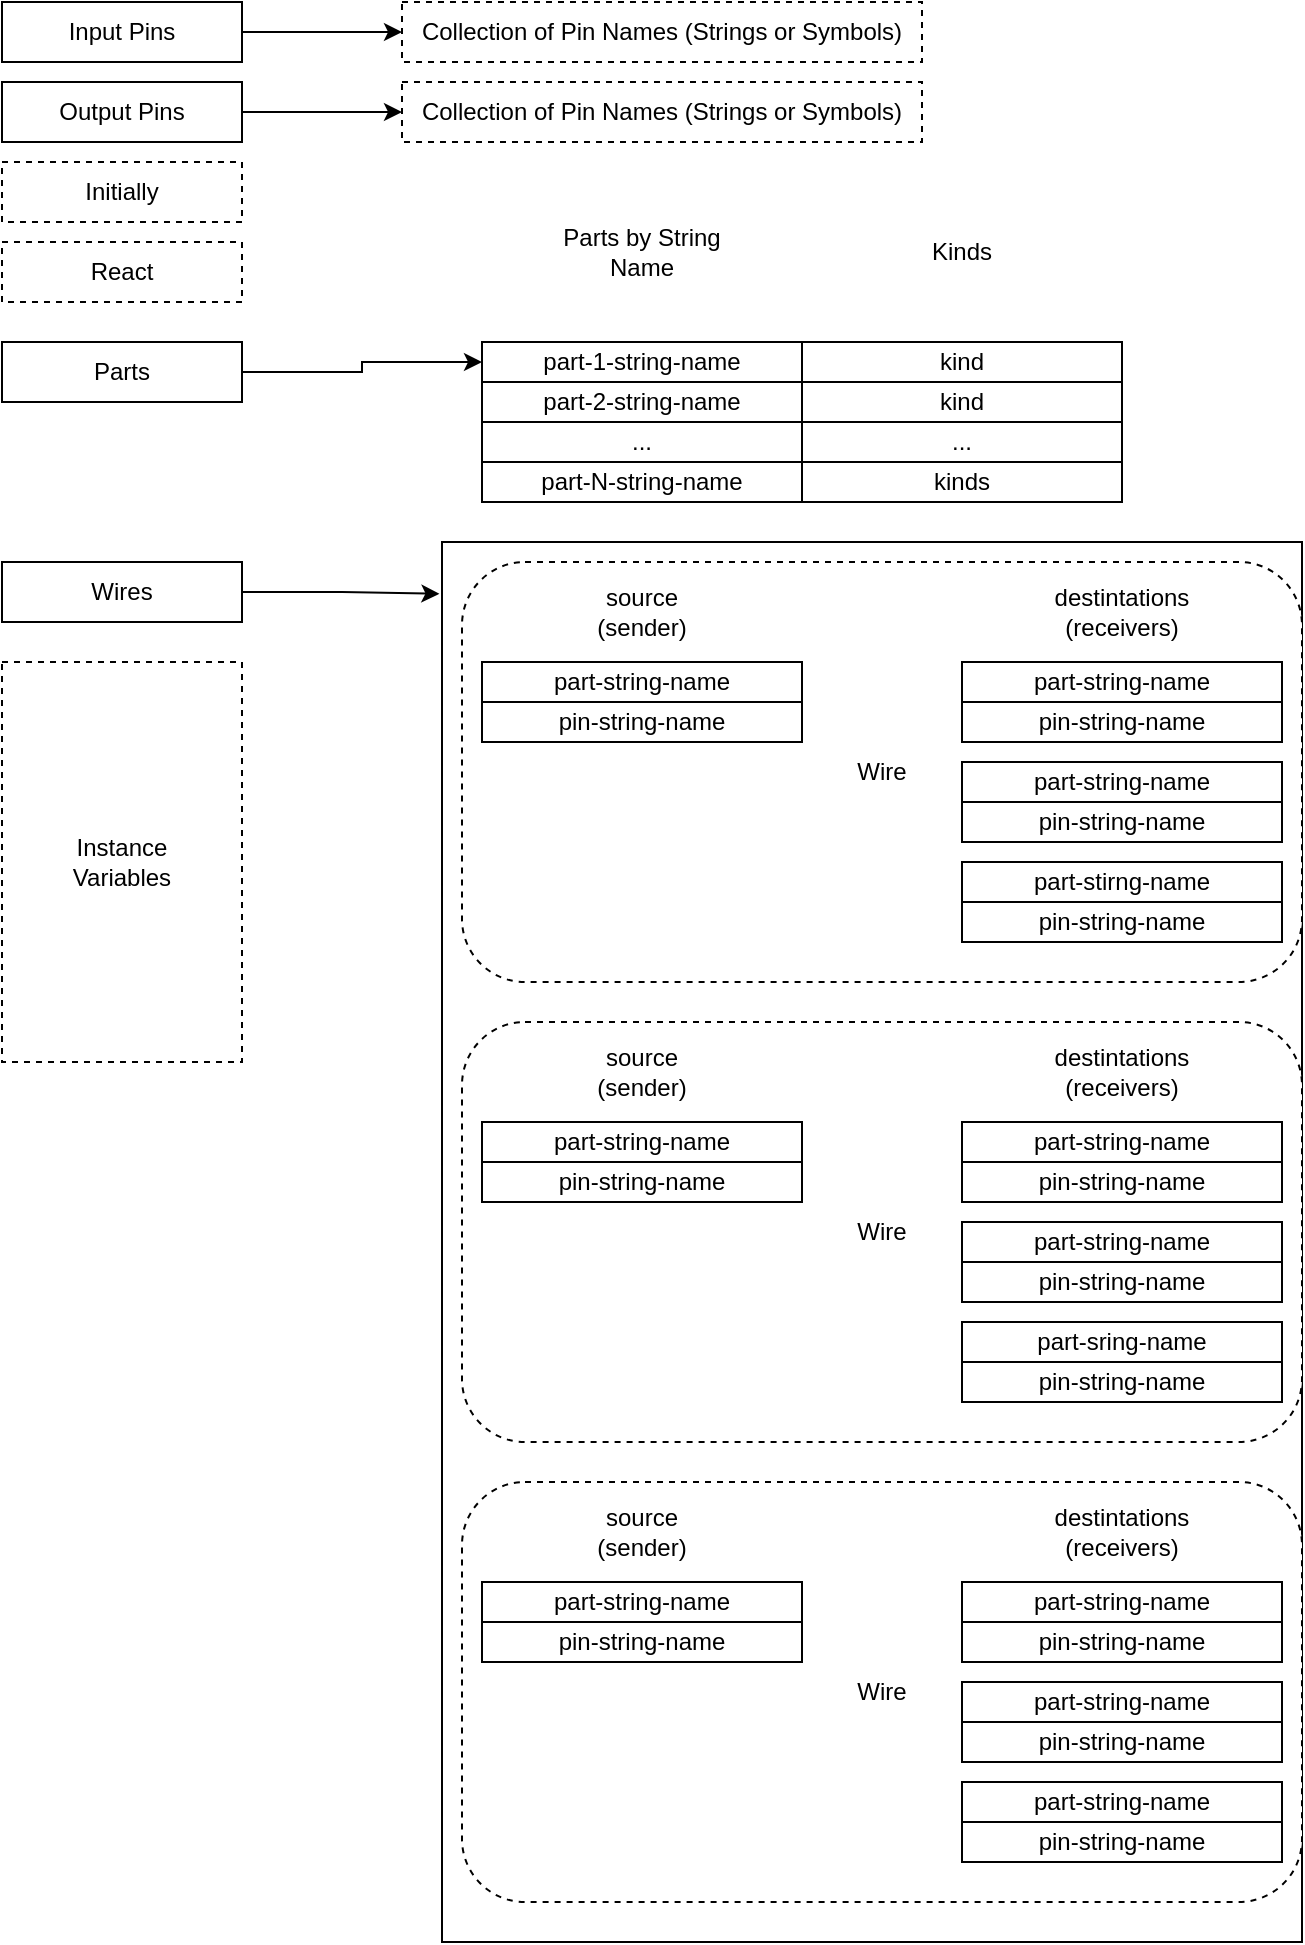 <mxfile version="12.4.2" type="device" pages="2"><diagram id="GkEK4SJu9tcrmVFgA4Am" name="definition"><mxGraphModel dx="1106" dy="789" grid="1" gridSize="10" guides="1" tooltips="1" connect="1" arrows="1" fold="1" page="1" pageScale="1" pageWidth="1100" pageHeight="850" math="0" shadow="0"><root><mxCell id="0"/><mxCell id="1" parent="0"/><mxCell id="qCE1aPVeulG3FoKCjlNi-6" value="" style="rounded=0;whiteSpace=wrap;html=1;" parent="1" vertex="1"><mxGeometry x="380" y="300" width="430" height="700" as="geometry"/></mxCell><mxCell id="AQuSzpucd10iuTZb_bQN-11" value="Wire" style="rounded=1;whiteSpace=wrap;html=1;dashed=1;" parent="1" vertex="1"><mxGeometry x="390" y="310" width="420" height="210" as="geometry"/></mxCell><mxCell id="qCE1aPVeulG3FoKCjlNi-5" value="part-1-string-name" style="rounded=0;whiteSpace=wrap;html=1;" parent="1" vertex="1"><mxGeometry x="400" y="200" width="160" height="20" as="geometry"/></mxCell><mxCell id="qCE1aPVeulG3FoKCjlNi-7" value="part-2-string-name" style="rounded=0;whiteSpace=wrap;html=1;" parent="1" vertex="1"><mxGeometry x="400" y="220" width="160" height="20" as="geometry"/></mxCell><mxCell id="qCE1aPVeulG3FoKCjlNi-8" value="..." style="rounded=0;whiteSpace=wrap;html=1;" parent="1" vertex="1"><mxGeometry x="400" y="240" width="160" height="20" as="geometry"/></mxCell><mxCell id="qCE1aPVeulG3FoKCjlNi-12" value="part-N-string-name" style="rounded=0;whiteSpace=wrap;html=1;" parent="1" vertex="1"><mxGeometry x="400" y="260" width="160" height="20" as="geometry"/></mxCell><mxCell id="qCE1aPVeulG3FoKCjlNi-20" value="Parts by String&lt;br&gt;Name" style="text;html=1;strokeColor=none;fillColor=none;align=center;verticalAlign=middle;whiteSpace=wrap;rounded=0;" parent="1" vertex="1"><mxGeometry x="400" y="120" width="160" height="70" as="geometry"/></mxCell><mxCell id="AQuSzpucd10iuTZb_bQN-1" value="part-stirng-name" style="rounded=0;whiteSpace=wrap;html=1;" parent="1" vertex="1"><mxGeometry x="400" y="360" width="160" height="20" as="geometry"/></mxCell><mxCell id="AQuSzpucd10iuTZb_bQN-2" value="pin-string-name" style="rounded=0;whiteSpace=wrap;html=1;" parent="1" vertex="1"><mxGeometry x="400" y="380" width="160" height="20" as="geometry"/></mxCell><mxCell id="AQuSzpucd10iuTZb_bQN-3" value="source&lt;br&gt;(sender)" style="text;html=1;strokeColor=none;fillColor=none;align=center;verticalAlign=middle;whiteSpace=wrap;rounded=0;" parent="1" vertex="1"><mxGeometry x="400" y="310" width="160" height="50" as="geometry"/></mxCell><mxCell id="AQuSzpucd10iuTZb_bQN-4" value="part-stirng-name" style="rounded=0;whiteSpace=wrap;html=1;" parent="1" vertex="1"><mxGeometry x="640" y="360" width="160" height="20" as="geometry"/></mxCell><mxCell id="AQuSzpucd10iuTZb_bQN-5" value="pin-string-name" style="rounded=0;whiteSpace=wrap;html=1;" parent="1" vertex="1"><mxGeometry x="640" y="380" width="160" height="20" as="geometry"/></mxCell><mxCell id="AQuSzpucd10iuTZb_bQN-6" value="part-stirng-name" style="rounded=0;whiteSpace=wrap;html=1;" parent="1" vertex="1"><mxGeometry x="640" y="410" width="160" height="20" as="geometry"/></mxCell><mxCell id="AQuSzpucd10iuTZb_bQN-7" value="pin-string-name" style="rounded=0;whiteSpace=wrap;html=1;" parent="1" vertex="1"><mxGeometry x="640" y="430" width="160" height="20" as="geometry"/></mxCell><mxCell id="AQuSzpucd10iuTZb_bQN-8" value="part-stirng-name" style="rounded=0;whiteSpace=wrap;html=1;" parent="1" vertex="1"><mxGeometry x="640" y="460" width="160" height="20" as="geometry"/></mxCell><mxCell id="AQuSzpucd10iuTZb_bQN-9" value="pin-string-name" style="rounded=0;whiteSpace=wrap;html=1;" parent="1" vertex="1"><mxGeometry x="640" y="480" width="160" height="20" as="geometry"/></mxCell><mxCell id="AQuSzpucd10iuTZb_bQN-10" value="destintations&lt;br&gt;(receivers)" style="text;html=1;strokeColor=none;fillColor=none;align=center;verticalAlign=middle;whiteSpace=wrap;rounded=0;" parent="1" vertex="1"><mxGeometry x="640" y="310" width="160" height="50" as="geometry"/></mxCell><mxCell id="AQuSzpucd10iuTZb_bQN-23" value="Wire" style="rounded=1;whiteSpace=wrap;html=1;dashed=1;" parent="1" vertex="1"><mxGeometry x="390" y="540" width="420" height="210" as="geometry"/></mxCell><mxCell id="AQuSzpucd10iuTZb_bQN-24" value="part-stirng-name" style="rounded=0;whiteSpace=wrap;html=1;" parent="1" vertex="1"><mxGeometry x="400" y="590" width="160" height="20" as="geometry"/></mxCell><mxCell id="AQuSzpucd10iuTZb_bQN-25" value="pin-string-name" style="rounded=0;whiteSpace=wrap;html=1;" parent="1" vertex="1"><mxGeometry x="400" y="610" width="160" height="20" as="geometry"/></mxCell><mxCell id="AQuSzpucd10iuTZb_bQN-26" value="source&lt;br&gt;(sender)" style="text;html=1;strokeColor=none;fillColor=none;align=center;verticalAlign=middle;whiteSpace=wrap;rounded=0;" parent="1" vertex="1"><mxGeometry x="400" y="540" width="160" height="50" as="geometry"/></mxCell><mxCell id="AQuSzpucd10iuTZb_bQN-27" value="part-stirng-name" style="rounded=0;whiteSpace=wrap;html=1;" parent="1" vertex="1"><mxGeometry x="640" y="590" width="160" height="20" as="geometry"/></mxCell><mxCell id="AQuSzpucd10iuTZb_bQN-28" value="pin-string-name" style="rounded=0;whiteSpace=wrap;html=1;" parent="1" vertex="1"><mxGeometry x="640" y="610" width="160" height="20" as="geometry"/></mxCell><mxCell id="AQuSzpucd10iuTZb_bQN-29" value="part-stirng-name" style="rounded=0;whiteSpace=wrap;html=1;" parent="1" vertex="1"><mxGeometry x="640" y="640" width="160" height="20" as="geometry"/></mxCell><mxCell id="AQuSzpucd10iuTZb_bQN-30" value="pin-string-name" style="rounded=0;whiteSpace=wrap;html=1;" parent="1" vertex="1"><mxGeometry x="640" y="660" width="160" height="20" as="geometry"/></mxCell><mxCell id="AQuSzpucd10iuTZb_bQN-31" value="part-stirng-name" style="rounded=0;whiteSpace=wrap;html=1;" parent="1" vertex="1"><mxGeometry x="640" y="690" width="160" height="20" as="geometry"/></mxCell><mxCell id="AQuSzpucd10iuTZb_bQN-32" value="pin-string-name" style="rounded=0;whiteSpace=wrap;html=1;" parent="1" vertex="1"><mxGeometry x="640" y="710" width="160" height="20" as="geometry"/></mxCell><mxCell id="AQuSzpucd10iuTZb_bQN-33" value="destintations&lt;br&gt;(receivers)" style="text;html=1;strokeColor=none;fillColor=none;align=center;verticalAlign=middle;whiteSpace=wrap;rounded=0;" parent="1" vertex="1"><mxGeometry x="640" y="540" width="160" height="50" as="geometry"/></mxCell><mxCell id="AQuSzpucd10iuTZb_bQN-46" value="Wire" style="rounded=1;whiteSpace=wrap;html=1;dashed=1;" parent="1" vertex="1"><mxGeometry x="390" y="770" width="420" height="210" as="geometry"/></mxCell><mxCell id="AQuSzpucd10iuTZb_bQN-47" value="part-stirng-name" style="rounded=0;whiteSpace=wrap;html=1;" parent="1" vertex="1"><mxGeometry x="400" y="820" width="160" height="20" as="geometry"/></mxCell><mxCell id="AQuSzpucd10iuTZb_bQN-48" value="pin-string-name" style="rounded=0;whiteSpace=wrap;html=1;" parent="1" vertex="1"><mxGeometry x="400" y="840" width="160" height="20" as="geometry"/></mxCell><mxCell id="AQuSzpucd10iuTZb_bQN-49" value="source&lt;br&gt;(sender)" style="text;html=1;strokeColor=none;fillColor=none;align=center;verticalAlign=middle;whiteSpace=wrap;rounded=0;" parent="1" vertex="1"><mxGeometry x="400" y="770" width="160" height="50" as="geometry"/></mxCell><mxCell id="AQuSzpucd10iuTZb_bQN-50" value="part-stirng-name" style="rounded=0;whiteSpace=wrap;html=1;" parent="1" vertex="1"><mxGeometry x="640" y="820" width="160" height="20" as="geometry"/></mxCell><mxCell id="AQuSzpucd10iuTZb_bQN-51" value="pin-string-name" style="rounded=0;whiteSpace=wrap;html=1;" parent="1" vertex="1"><mxGeometry x="640" y="840" width="160" height="20" as="geometry"/></mxCell><mxCell id="AQuSzpucd10iuTZb_bQN-52" value="part-stirng-name" style="rounded=0;whiteSpace=wrap;html=1;" parent="1" vertex="1"><mxGeometry x="640" y="870" width="160" height="20" as="geometry"/></mxCell><mxCell id="AQuSzpucd10iuTZb_bQN-53" value="pin-string-name" style="rounded=0;whiteSpace=wrap;html=1;" parent="1" vertex="1"><mxGeometry x="640" y="890" width="160" height="20" as="geometry"/></mxCell><mxCell id="AQuSzpucd10iuTZb_bQN-54" value="part-stirng-name" style="rounded=0;whiteSpace=wrap;html=1;" parent="1" vertex="1"><mxGeometry x="640" y="920" width="160" height="20" as="geometry"/></mxCell><mxCell id="AQuSzpucd10iuTZb_bQN-55" value="pin-string-name" style="rounded=0;whiteSpace=wrap;html=1;" parent="1" vertex="1"><mxGeometry x="640" y="940" width="160" height="20" as="geometry"/></mxCell><mxCell id="AQuSzpucd10iuTZb_bQN-56" value="destintations&lt;br&gt;(receivers)" style="text;html=1;strokeColor=none;fillColor=none;align=center;verticalAlign=middle;whiteSpace=wrap;rounded=0;" parent="1" vertex="1"><mxGeometry x="640" y="770" width="160" height="50" as="geometry"/></mxCell><mxCell id="Tg0ZCZuue6S8gB2p-ICc-1" value="" style="rounded=0;whiteSpace=wrap;html=1;" parent="1" vertex="1"><mxGeometry x="380" y="300" width="430" height="700" as="geometry"/></mxCell><mxCell id="Tg0ZCZuue6S8gB2p-ICc-2" value="Wire" style="rounded=1;whiteSpace=wrap;html=1;dashed=1;" parent="1" vertex="1"><mxGeometry x="390" y="310" width="420" height="210" as="geometry"/></mxCell><mxCell id="Tg0ZCZuue6S8gB2p-ICc-3" value="Initially" style="rounded=0;whiteSpace=wrap;html=1;dashed=1;" parent="1" vertex="1"><mxGeometry x="160" y="110" width="120" height="30" as="geometry"/></mxCell><mxCell id="Tg0ZCZuue6S8gB2p-ICc-4" value="React" style="rounded=0;whiteSpace=wrap;html=1;dashed=1;" parent="1" vertex="1"><mxGeometry x="160" y="150" width="120" height="30" as="geometry"/></mxCell><mxCell id="Tg0ZCZuue6S8gB2p-ICc-5" style="edgeStyle=orthogonalEdgeStyle;rounded=0;orthogonalLoop=1;jettySize=auto;html=1;exitX=1;exitY=0.5;exitDx=0;exitDy=0;entryX=0;entryY=0.5;entryDx=0;entryDy=0;" parent="1" source="Tg0ZCZuue6S8gB2p-ICc-6" target="Tg0ZCZuue6S8gB2p-ICc-10" edge="1"><mxGeometry relative="1" as="geometry"/></mxCell><mxCell id="Tg0ZCZuue6S8gB2p-ICc-6" value="Parts" style="rounded=0;whiteSpace=wrap;html=1;" parent="1" vertex="1"><mxGeometry x="160" y="200" width="120" height="30" as="geometry"/></mxCell><mxCell id="Tg0ZCZuue6S8gB2p-ICc-7" style="edgeStyle=orthogonalEdgeStyle;rounded=0;orthogonalLoop=1;jettySize=auto;html=1;exitX=1;exitY=0.5;exitDx=0;exitDy=0;entryX=-0.003;entryY=0.037;entryDx=0;entryDy=0;entryPerimeter=0;" parent="1" source="Tg0ZCZuue6S8gB2p-ICc-8" target="Tg0ZCZuue6S8gB2p-ICc-1" edge="1"><mxGeometry relative="1" as="geometry"/></mxCell><mxCell id="Tg0ZCZuue6S8gB2p-ICc-8" value="Wires" style="rounded=0;whiteSpace=wrap;html=1;" parent="1" vertex="1"><mxGeometry x="160" y="310" width="120" height="30" as="geometry"/></mxCell><mxCell id="Tg0ZCZuue6S8gB2p-ICc-10" value="part-1-string-name" style="rounded=0;whiteSpace=wrap;html=1;" parent="1" vertex="1"><mxGeometry x="400" y="200" width="160" height="20" as="geometry"/></mxCell><mxCell id="Tg0ZCZuue6S8gB2p-ICc-12" value="part-2-string-name" style="rounded=0;whiteSpace=wrap;html=1;" parent="1" vertex="1"><mxGeometry x="400" y="220" width="160" height="20" as="geometry"/></mxCell><mxCell id="Tg0ZCZuue6S8gB2p-ICc-13" value="..." style="rounded=0;whiteSpace=wrap;html=1;" parent="1" vertex="1"><mxGeometry x="400" y="240" width="160" height="20" as="geometry"/></mxCell><mxCell id="Tg0ZCZuue6S8gB2p-ICc-14" value="kind" style="rounded=0;whiteSpace=wrap;html=1;" parent="1" vertex="1"><mxGeometry x="560" y="200" width="160" height="20" as="geometry"/></mxCell><mxCell id="Tg0ZCZuue6S8gB2p-ICc-15" value="kind" style="rounded=0;whiteSpace=wrap;html=1;" parent="1" vertex="1"><mxGeometry x="560" y="220" width="160" height="20" as="geometry"/></mxCell><mxCell id="Tg0ZCZuue6S8gB2p-ICc-16" value="..." style="rounded=0;whiteSpace=wrap;html=1;" parent="1" vertex="1"><mxGeometry x="560" y="240" width="160" height="20" as="geometry"/></mxCell><mxCell id="Tg0ZCZuue6S8gB2p-ICc-18" value="part-N-string-name" style="rounded=0;whiteSpace=wrap;html=1;" parent="1" vertex="1"><mxGeometry x="400" y="260" width="160" height="20" as="geometry"/></mxCell><mxCell id="Tg0ZCZuue6S8gB2p-ICc-19" value="kinds" style="rounded=0;whiteSpace=wrap;html=1;" parent="1" vertex="1"><mxGeometry x="560" y="260" width="160" height="20" as="geometry"/></mxCell><mxCell id="Tg0ZCZuue6S8gB2p-ICc-21" value="Kinds" style="text;html=1;strokeColor=none;fillColor=none;align=center;verticalAlign=middle;whiteSpace=wrap;rounded=0;" parent="1" vertex="1"><mxGeometry x="560" y="120" width="160" height="70" as="geometry"/></mxCell><mxCell id="Tg0ZCZuue6S8gB2p-ICc-22" value="part-string-name" style="rounded=0;whiteSpace=wrap;html=1;" parent="1" vertex="1"><mxGeometry x="400" y="360" width="160" height="20" as="geometry"/></mxCell><mxCell id="Tg0ZCZuue6S8gB2p-ICc-23" value="pin-string-name" style="rounded=0;whiteSpace=wrap;html=1;" parent="1" vertex="1"><mxGeometry x="400" y="380" width="160" height="20" as="geometry"/></mxCell><mxCell id="Tg0ZCZuue6S8gB2p-ICc-24" value="source&lt;br&gt;(sender)" style="text;html=1;strokeColor=none;fillColor=none;align=center;verticalAlign=middle;whiteSpace=wrap;rounded=0;" parent="1" vertex="1"><mxGeometry x="400" y="310" width="160" height="50" as="geometry"/></mxCell><mxCell id="Tg0ZCZuue6S8gB2p-ICc-25" value="part-string-name" style="rounded=0;whiteSpace=wrap;html=1;" parent="1" vertex="1"><mxGeometry x="640" y="360" width="160" height="20" as="geometry"/></mxCell><mxCell id="Tg0ZCZuue6S8gB2p-ICc-26" value="pin-string-name" style="rounded=0;whiteSpace=wrap;html=1;" parent="1" vertex="1"><mxGeometry x="640" y="380" width="160" height="20" as="geometry"/></mxCell><mxCell id="Tg0ZCZuue6S8gB2p-ICc-27" value="part-string-name" style="rounded=0;whiteSpace=wrap;html=1;" parent="1" vertex="1"><mxGeometry x="640" y="410" width="160" height="20" as="geometry"/></mxCell><mxCell id="Tg0ZCZuue6S8gB2p-ICc-28" value="pin-string-name" style="rounded=0;whiteSpace=wrap;html=1;" parent="1" vertex="1"><mxGeometry x="640" y="430" width="160" height="20" as="geometry"/></mxCell><mxCell id="Tg0ZCZuue6S8gB2p-ICc-29" value="part-stirng-name" style="rounded=0;whiteSpace=wrap;html=1;" parent="1" vertex="1"><mxGeometry x="640" y="460" width="160" height="20" as="geometry"/></mxCell><mxCell id="Tg0ZCZuue6S8gB2p-ICc-30" value="pin-string-name" style="rounded=0;whiteSpace=wrap;html=1;" parent="1" vertex="1"><mxGeometry x="640" y="480" width="160" height="20" as="geometry"/></mxCell><mxCell id="Tg0ZCZuue6S8gB2p-ICc-31" value="destintations&lt;br&gt;(receivers)" style="text;html=1;strokeColor=none;fillColor=none;align=center;verticalAlign=middle;whiteSpace=wrap;rounded=0;" parent="1" vertex="1"><mxGeometry x="640" y="310" width="160" height="50" as="geometry"/></mxCell><mxCell id="Tg0ZCZuue6S8gB2p-ICc-32" value="Wire" style="rounded=1;whiteSpace=wrap;html=1;dashed=1;" parent="1" vertex="1"><mxGeometry x="390" y="540" width="420" height="210" as="geometry"/></mxCell><mxCell id="Tg0ZCZuue6S8gB2p-ICc-33" value="part-string-name" style="rounded=0;whiteSpace=wrap;html=1;" parent="1" vertex="1"><mxGeometry x="400" y="590" width="160" height="20" as="geometry"/></mxCell><mxCell id="Tg0ZCZuue6S8gB2p-ICc-34" value="pin-string-name" style="rounded=0;whiteSpace=wrap;html=1;" parent="1" vertex="1"><mxGeometry x="400" y="610" width="160" height="20" as="geometry"/></mxCell><mxCell id="Tg0ZCZuue6S8gB2p-ICc-35" value="source&lt;br&gt;(sender)" style="text;html=1;strokeColor=none;fillColor=none;align=center;verticalAlign=middle;whiteSpace=wrap;rounded=0;" parent="1" vertex="1"><mxGeometry x="400" y="540" width="160" height="50" as="geometry"/></mxCell><mxCell id="Tg0ZCZuue6S8gB2p-ICc-36" value="part-string-name" style="rounded=0;whiteSpace=wrap;html=1;" parent="1" vertex="1"><mxGeometry x="640" y="590" width="160" height="20" as="geometry"/></mxCell><mxCell id="Tg0ZCZuue6S8gB2p-ICc-37" value="pin-string-name" style="rounded=0;whiteSpace=wrap;html=1;" parent="1" vertex="1"><mxGeometry x="640" y="610" width="160" height="20" as="geometry"/></mxCell><mxCell id="Tg0ZCZuue6S8gB2p-ICc-38" value="part-string-name" style="rounded=0;whiteSpace=wrap;html=1;" parent="1" vertex="1"><mxGeometry x="640" y="640" width="160" height="20" as="geometry"/></mxCell><mxCell id="Tg0ZCZuue6S8gB2p-ICc-39" value="pin-string-name" style="rounded=0;whiteSpace=wrap;html=1;" parent="1" vertex="1"><mxGeometry x="640" y="660" width="160" height="20" as="geometry"/></mxCell><mxCell id="Tg0ZCZuue6S8gB2p-ICc-40" value="part-sring-name" style="rounded=0;whiteSpace=wrap;html=1;" parent="1" vertex="1"><mxGeometry x="640" y="690" width="160" height="20" as="geometry"/></mxCell><mxCell id="Tg0ZCZuue6S8gB2p-ICc-41" value="pin-string-name" style="rounded=0;whiteSpace=wrap;html=1;" parent="1" vertex="1"><mxGeometry x="640" y="710" width="160" height="20" as="geometry"/></mxCell><mxCell id="Tg0ZCZuue6S8gB2p-ICc-42" value="destintations&lt;br&gt;(receivers)" style="text;html=1;strokeColor=none;fillColor=none;align=center;verticalAlign=middle;whiteSpace=wrap;rounded=0;" parent="1" vertex="1"><mxGeometry x="640" y="540" width="160" height="50" as="geometry"/></mxCell><mxCell id="Tg0ZCZuue6S8gB2p-ICc-43" value="Wire" style="rounded=1;whiteSpace=wrap;html=1;dashed=1;" parent="1" vertex="1"><mxGeometry x="390" y="770" width="420" height="210" as="geometry"/></mxCell><mxCell id="Tg0ZCZuue6S8gB2p-ICc-44" value="part-string-name" style="rounded=0;whiteSpace=wrap;html=1;" parent="1" vertex="1"><mxGeometry x="400" y="820" width="160" height="20" as="geometry"/></mxCell><mxCell id="Tg0ZCZuue6S8gB2p-ICc-45" value="pin-string-name" style="rounded=0;whiteSpace=wrap;html=1;" parent="1" vertex="1"><mxGeometry x="400" y="840" width="160" height="20" as="geometry"/></mxCell><mxCell id="Tg0ZCZuue6S8gB2p-ICc-46" value="source&lt;br&gt;(sender)" style="text;html=1;strokeColor=none;fillColor=none;align=center;verticalAlign=middle;whiteSpace=wrap;rounded=0;" parent="1" vertex="1"><mxGeometry x="400" y="770" width="160" height="50" as="geometry"/></mxCell><mxCell id="Tg0ZCZuue6S8gB2p-ICc-47" value="part-string-name" style="rounded=0;whiteSpace=wrap;html=1;" parent="1" vertex="1"><mxGeometry x="640" y="820" width="160" height="20" as="geometry"/></mxCell><mxCell id="Tg0ZCZuue6S8gB2p-ICc-48" value="pin-string-name" style="rounded=0;whiteSpace=wrap;html=1;" parent="1" vertex="1"><mxGeometry x="640" y="840" width="160" height="20" as="geometry"/></mxCell><mxCell id="Tg0ZCZuue6S8gB2p-ICc-49" value="part-string-name" style="rounded=0;whiteSpace=wrap;html=1;" parent="1" vertex="1"><mxGeometry x="640" y="870" width="160" height="20" as="geometry"/></mxCell><mxCell id="Tg0ZCZuue6S8gB2p-ICc-50" value="pin-string-name" style="rounded=0;whiteSpace=wrap;html=1;" parent="1" vertex="1"><mxGeometry x="640" y="890" width="160" height="20" as="geometry"/></mxCell><mxCell id="Tg0ZCZuue6S8gB2p-ICc-51" value="part-string-name" style="rounded=0;whiteSpace=wrap;html=1;" parent="1" vertex="1"><mxGeometry x="640" y="920" width="160" height="20" as="geometry"/></mxCell><mxCell id="Tg0ZCZuue6S8gB2p-ICc-52" value="pin-string-name" style="rounded=0;whiteSpace=wrap;html=1;" parent="1" vertex="1"><mxGeometry x="640" y="940" width="160" height="20" as="geometry"/></mxCell><mxCell id="Tg0ZCZuue6S8gB2p-ICc-53" value="destintations&lt;br&gt;(receivers)" style="text;html=1;strokeColor=none;fillColor=none;align=center;verticalAlign=middle;whiteSpace=wrap;rounded=0;" parent="1" vertex="1"><mxGeometry x="640" y="770" width="160" height="50" as="geometry"/></mxCell><mxCell id="jVmafLdJ_efe9jv4FjRu-1" value="Instance&lt;br&gt;Variables" style="rounded=0;whiteSpace=wrap;html=1;dashed=1;" vertex="1" parent="1"><mxGeometry x="160" y="360" width="120" height="200" as="geometry"/></mxCell><mxCell id="jVmafLdJ_efe9jv4FjRu-9" style="edgeStyle=orthogonalEdgeStyle;rounded=0;orthogonalLoop=1;jettySize=auto;html=1;exitX=1;exitY=0.5;exitDx=0;exitDy=0;" edge="1" parent="1" source="jVmafLdJ_efe9jv4FjRu-2" target="jVmafLdJ_efe9jv4FjRu-7"><mxGeometry relative="1" as="geometry"/></mxCell><mxCell id="jVmafLdJ_efe9jv4FjRu-2" value="Input Pins" style="rounded=0;whiteSpace=wrap;html=1;" vertex="1" parent="1"><mxGeometry x="160" y="30" width="120" height="30" as="geometry"/></mxCell><mxCell id="jVmafLdJ_efe9jv4FjRu-10" style="edgeStyle=orthogonalEdgeStyle;rounded=0;orthogonalLoop=1;jettySize=auto;html=1;exitX=1;exitY=0.5;exitDx=0;exitDy=0;" edge="1" parent="1" source="jVmafLdJ_efe9jv4FjRu-3" target="jVmafLdJ_efe9jv4FjRu-8"><mxGeometry relative="1" as="geometry"/></mxCell><mxCell id="jVmafLdJ_efe9jv4FjRu-3" value="Output Pins" style="rounded=0;whiteSpace=wrap;html=1;" vertex="1" parent="1"><mxGeometry x="160" y="70" width="120" height="30" as="geometry"/></mxCell><mxCell id="jVmafLdJ_efe9jv4FjRu-7" value="Collection of Pin Names (Strings or Symbols)" style="text;html=1;strokeColor=#000000;fillColor=none;align=center;verticalAlign=middle;whiteSpace=wrap;rounded=0;dashed=1;" vertex="1" parent="1"><mxGeometry x="360" y="30" width="260" height="30" as="geometry"/></mxCell><mxCell id="jVmafLdJ_efe9jv4FjRu-8" value="Collection of Pin Names (Strings or Symbols)" style="text;html=1;strokeColor=#000000;fillColor=none;align=center;verticalAlign=middle;whiteSpace=wrap;rounded=0;dashed=1;" vertex="1" parent="1"><mxGeometry x="360" y="70" width="260" height="30" as="geometry"/></mxCell></root></mxGraphModel></diagram><diagram id="d6h-gXGh1sHd5bOINzR-" name="runtime"><mxGraphModel dx="1106" dy="789" grid="1" gridSize="10" guides="1" tooltips="1" connect="1" arrows="1" fold="1" page="1" pageScale="1" pageWidth="1100" pageHeight="850" math="0" shadow="0"><root><mxCell id="cqwKlbg9_xhaTsHwiVSv-0"/><mxCell id="cqwKlbg9_xhaTsHwiVSv-1" parent="cqwKlbg9_xhaTsHwiVSv-0"/><mxCell id="UReG-1SVNNeaergYhei0-0" value="" style="rounded=0;whiteSpace=wrap;html=1;" parent="cqwKlbg9_xhaTsHwiVSv-1" vertex="1"><mxGeometry x="380" y="380" width="430" height="700" as="geometry"/></mxCell><mxCell id="UReG-1SVNNeaergYhei0-1" value="Wire" style="rounded=1;whiteSpace=wrap;html=1;dashed=1;" parent="cqwKlbg9_xhaTsHwiVSv-1" vertex="1"><mxGeometry x="390" y="390" width="420" height="210" as="geometry"/></mxCell><mxCell id="UReG-1SVNNeaergYhei0-8" value="part-1-string-name" style="rounded=0;whiteSpace=wrap;html=1;" parent="cqwKlbg9_xhaTsHwiVSv-1" vertex="1"><mxGeometry x="400" y="280" width="160" height="20" as="geometry"/></mxCell><mxCell id="UReG-1SVNNeaergYhei0-9" value="part-2-string-name" style="rounded=0;whiteSpace=wrap;html=1;" parent="cqwKlbg9_xhaTsHwiVSv-1" vertex="1"><mxGeometry x="400" y="300" width="160" height="20" as="geometry"/></mxCell><mxCell id="UReG-1SVNNeaergYhei0-10" value="..." style="rounded=0;whiteSpace=wrap;html=1;" parent="cqwKlbg9_xhaTsHwiVSv-1" vertex="1"><mxGeometry x="400" y="320" width="160" height="20" as="geometry"/></mxCell><mxCell id="UReG-1SVNNeaergYhei0-11" value="part-N-string-name" style="rounded=0;whiteSpace=wrap;html=1;" parent="cqwKlbg9_xhaTsHwiVSv-1" vertex="1"><mxGeometry x="400" y="340" width="160" height="20" as="geometry"/></mxCell><mxCell id="UReG-1SVNNeaergYhei0-12" value="Parts by String&lt;br&gt;Name" style="text;html=1;strokeColor=none;fillColor=none;align=center;verticalAlign=middle;whiteSpace=wrap;rounded=0;" parent="cqwKlbg9_xhaTsHwiVSv-1" vertex="1"><mxGeometry x="400" y="200" width="160" height="70" as="geometry"/></mxCell><mxCell id="UReG-1SVNNeaergYhei0-13" value="part-stirng-name" style="rounded=0;whiteSpace=wrap;html=1;" parent="cqwKlbg9_xhaTsHwiVSv-1" vertex="1"><mxGeometry x="400" y="440" width="160" height="20" as="geometry"/></mxCell><mxCell id="UReG-1SVNNeaergYhei0-14" value="pin-string-name" style="rounded=0;whiteSpace=wrap;html=1;" parent="cqwKlbg9_xhaTsHwiVSv-1" vertex="1"><mxGeometry x="400" y="460" width="160" height="20" as="geometry"/></mxCell><mxCell id="UReG-1SVNNeaergYhei0-15" value="source&lt;br&gt;(sender)" style="text;html=1;strokeColor=none;fillColor=none;align=center;verticalAlign=middle;whiteSpace=wrap;rounded=0;" parent="cqwKlbg9_xhaTsHwiVSv-1" vertex="1"><mxGeometry x="400" y="390" width="160" height="50" as="geometry"/></mxCell><mxCell id="UReG-1SVNNeaergYhei0-16" value="part-stirng-name" style="rounded=0;whiteSpace=wrap;html=1;" parent="cqwKlbg9_xhaTsHwiVSv-1" vertex="1"><mxGeometry x="640" y="440" width="160" height="20" as="geometry"/></mxCell><mxCell id="UReG-1SVNNeaergYhei0-17" value="pin-string-name" style="rounded=0;whiteSpace=wrap;html=1;" parent="cqwKlbg9_xhaTsHwiVSv-1" vertex="1"><mxGeometry x="640" y="460" width="160" height="20" as="geometry"/></mxCell><mxCell id="UReG-1SVNNeaergYhei0-18" value="part-stirng-name" style="rounded=0;whiteSpace=wrap;html=1;" parent="cqwKlbg9_xhaTsHwiVSv-1" vertex="1"><mxGeometry x="640" y="490" width="160" height="20" as="geometry"/></mxCell><mxCell id="UReG-1SVNNeaergYhei0-19" value="pin-string-name" style="rounded=0;whiteSpace=wrap;html=1;" parent="cqwKlbg9_xhaTsHwiVSv-1" vertex="1"><mxGeometry x="640" y="510" width="160" height="20" as="geometry"/></mxCell><mxCell id="UReG-1SVNNeaergYhei0-20" value="part-stirng-name" style="rounded=0;whiteSpace=wrap;html=1;" parent="cqwKlbg9_xhaTsHwiVSv-1" vertex="1"><mxGeometry x="640" y="540" width="160" height="20" as="geometry"/></mxCell><mxCell id="UReG-1SVNNeaergYhei0-21" value="pin-string-name" style="rounded=0;whiteSpace=wrap;html=1;" parent="cqwKlbg9_xhaTsHwiVSv-1" vertex="1"><mxGeometry x="640" y="560" width="160" height="20" as="geometry"/></mxCell><mxCell id="UReG-1SVNNeaergYhei0-22" value="destintations&lt;br&gt;(receivers)" style="text;html=1;strokeColor=none;fillColor=none;align=center;verticalAlign=middle;whiteSpace=wrap;rounded=0;" parent="cqwKlbg9_xhaTsHwiVSv-1" vertex="1"><mxGeometry x="640" y="390" width="160" height="50" as="geometry"/></mxCell><mxCell id="UReG-1SVNNeaergYhei0-45" value="" style="rounded=0;whiteSpace=wrap;html=1;" parent="cqwKlbg9_xhaTsHwiVSv-1" vertex="1"><mxGeometry x="370" y="380" width="620" height="730" as="geometry"/></mxCell><mxCell id="UReG-1SVNNeaergYhei0-46" value="Wire" style="rounded=1;whiteSpace=wrap;html=1;dashed=1;" parent="cqwKlbg9_xhaTsHwiVSv-1" vertex="1"><mxGeometry x="390" y="390" width="580" height="210" as="geometry"/></mxCell><mxCell id="UReG-1SVNNeaergYhei0-47" value="prototype kind" style="rounded=0;whiteSpace=wrap;html=1;" parent="cqwKlbg9_xhaTsHwiVSv-1" vertex="1"><mxGeometry x="160" y="160" width="120" height="30" as="geometry"/></mxCell><mxCell id="UReG-1SVNNeaergYhei0-49" style="edgeStyle=orthogonalEdgeStyle;rounded=0;orthogonalLoop=1;jettySize=auto;html=1;exitX=1;exitY=0.5;exitDx=0;exitDy=0;entryX=0;entryY=0.5;entryDx=0;entryDy=0;" parent="cqwKlbg9_xhaTsHwiVSv-1" source="UReG-1SVNNeaergYhei0-50" target="UReG-1SVNNeaergYhei0-53" edge="1"><mxGeometry relative="1" as="geometry"/></mxCell><mxCell id="UReG-1SVNNeaergYhei0-50" value="Parts" style="rounded=0;whiteSpace=wrap;html=1;" parent="cqwKlbg9_xhaTsHwiVSv-1" vertex="1"><mxGeometry x="160" y="310" width="120" height="30" as="geometry"/></mxCell><mxCell id="UReG-1SVNNeaergYhei0-51" style="edgeStyle=orthogonalEdgeStyle;rounded=0;orthogonalLoop=1;jettySize=auto;html=1;exitX=1;exitY=0.5;exitDx=0;exitDy=0;entryX=-0.003;entryY=0.037;entryDx=0;entryDy=0;entryPerimeter=0;" parent="cqwKlbg9_xhaTsHwiVSv-1" source="UReG-1SVNNeaergYhei0-52" target="UReG-1SVNNeaergYhei0-45" edge="1"><mxGeometry relative="1" as="geometry"/></mxCell><mxCell id="UReG-1SVNNeaergYhei0-52" value="Wires" style="rounded=0;whiteSpace=wrap;html=1;" parent="cqwKlbg9_xhaTsHwiVSv-1" vertex="1"><mxGeometry x="160" y="390" width="120" height="30" as="geometry"/></mxCell><mxCell id="UReG-1SVNNeaergYhei0-53" value="part-1-string-name" style="rounded=0;whiteSpace=wrap;html=1;" parent="cqwKlbg9_xhaTsHwiVSv-1" vertex="1"><mxGeometry x="400" y="280" width="160" height="20" as="geometry"/></mxCell><mxCell id="UReG-1SVNNeaergYhei0-54" value="part-2-string-name" style="rounded=0;whiteSpace=wrap;html=1;" parent="cqwKlbg9_xhaTsHwiVSv-1" vertex="1"><mxGeometry x="400" y="300" width="160" height="20" as="geometry"/></mxCell><mxCell id="UReG-1SVNNeaergYhei0-55" value="..." style="rounded=0;whiteSpace=wrap;html=1;" parent="cqwKlbg9_xhaTsHwiVSv-1" vertex="1"><mxGeometry x="400" y="320" width="160" height="20" as="geometry"/></mxCell><mxCell id="UReG-1SVNNeaergYhei0-56" value="kind" style="rounded=0;whiteSpace=wrap;html=1;" parent="cqwKlbg9_xhaTsHwiVSv-1" vertex="1"><mxGeometry x="560" y="280" width="160" height="20" as="geometry"/></mxCell><mxCell id="UReG-1SVNNeaergYhei0-57" value="kind" style="rounded=0;whiteSpace=wrap;html=1;" parent="cqwKlbg9_xhaTsHwiVSv-1" vertex="1"><mxGeometry x="560" y="300" width="160" height="20" as="geometry"/></mxCell><mxCell id="UReG-1SVNNeaergYhei0-58" value="..." style="rounded=0;whiteSpace=wrap;html=1;" parent="cqwKlbg9_xhaTsHwiVSv-1" vertex="1"><mxGeometry x="560" y="320" width="160" height="20" as="geometry"/></mxCell><mxCell id="UReG-1SVNNeaergYhei0-59" value="part-N-string-name" style="rounded=0;whiteSpace=wrap;html=1;" parent="cqwKlbg9_xhaTsHwiVSv-1" vertex="1"><mxGeometry x="400" y="340" width="160" height="20" as="geometry"/></mxCell><mxCell id="UReG-1SVNNeaergYhei0-60" value="kinds" style="rounded=0;whiteSpace=wrap;html=1;" parent="cqwKlbg9_xhaTsHwiVSv-1" vertex="1"><mxGeometry x="560" y="340" width="160" height="20" as="geometry"/></mxCell><mxCell id="UReG-1SVNNeaergYhei0-61" value="Parts by String&lt;br&gt;Name" style="text;html=1;strokeColor=none;fillColor=none;align=center;verticalAlign=middle;whiteSpace=wrap;rounded=0;" parent="cqwKlbg9_xhaTsHwiVSv-1" vertex="1"><mxGeometry x="400" y="200" width="160" height="70" as="geometry"/></mxCell><mxCell id="UReG-1SVNNeaergYhei0-62" value="Kinds" style="text;html=1;strokeColor=none;fillColor=none;align=center;verticalAlign=middle;whiteSpace=wrap;rounded=0;" parent="cqwKlbg9_xhaTsHwiVSv-1" vertex="1"><mxGeometry x="560" y="200" width="160" height="70" as="geometry"/></mxCell><mxCell id="UReG-1SVNNeaergYhei0-63" value="part-string-name" style="rounded=0;whiteSpace=wrap;html=1;" parent="cqwKlbg9_xhaTsHwiVSv-1" vertex="1"><mxGeometry x="400" y="440" width="160" height="20" as="geometry"/></mxCell><mxCell id="UReG-1SVNNeaergYhei0-64" value="instance reference" style="rounded=0;whiteSpace=wrap;html=1;" parent="cqwKlbg9_xhaTsHwiVSv-1" vertex="1"><mxGeometry x="400" y="460" width="160" height="20" as="geometry"/></mxCell><mxCell id="UReG-1SVNNeaergYhei0-65" value="source&lt;br&gt;(sender)" style="text;html=1;strokeColor=none;fillColor=none;align=center;verticalAlign=middle;whiteSpace=wrap;rounded=0;" parent="cqwKlbg9_xhaTsHwiVSv-1" vertex="1"><mxGeometry x="400" y="390" width="160" height="50" as="geometry"/></mxCell><mxCell id="UReG-1SVNNeaergYhei0-66" value="part-string-name" style="rounded=0;whiteSpace=wrap;html=1;" parent="cqwKlbg9_xhaTsHwiVSv-1" vertex="1"><mxGeometry x="640" y="440" width="160" height="20" as="geometry"/></mxCell><mxCell id="UReG-1SVNNeaergYhei0-67" value="pin-string-name" style="rounded=0;whiteSpace=wrap;html=1;" parent="cqwKlbg9_xhaTsHwiVSv-1" vertex="1"><mxGeometry x="640" y="460" width="160" height="20" as="geometry"/></mxCell><mxCell id="UReG-1SVNNeaergYhei0-68" value="part-string-name" style="rounded=0;whiteSpace=wrap;html=1;" parent="cqwKlbg9_xhaTsHwiVSv-1" vertex="1"><mxGeometry x="640" y="490" width="160" height="20" as="geometry"/></mxCell><mxCell id="UReG-1SVNNeaergYhei0-69" value="pin-string-name" style="rounded=0;whiteSpace=wrap;html=1;" parent="cqwKlbg9_xhaTsHwiVSv-1" vertex="1"><mxGeometry x="640" y="510" width="160" height="20" as="geometry"/></mxCell><mxCell id="UReG-1SVNNeaergYhei0-70" value="part-string-name" style="rounded=0;whiteSpace=wrap;html=1;" parent="cqwKlbg9_xhaTsHwiVSv-1" vertex="1"><mxGeometry x="640" y="540" width="160" height="20" as="geometry"/></mxCell><mxCell id="UReG-1SVNNeaergYhei0-71" value="pin-string-name" style="rounded=0;whiteSpace=wrap;html=1;" parent="cqwKlbg9_xhaTsHwiVSv-1" vertex="1"><mxGeometry x="640" y="560" width="160" height="20" as="geometry"/></mxCell><mxCell id="UReG-1SVNNeaergYhei0-72" value="destintations&lt;br&gt;(receivers)" style="text;html=1;strokeColor=none;fillColor=none;align=center;verticalAlign=middle;whiteSpace=wrap;rounded=0;" parent="cqwKlbg9_xhaTsHwiVSv-1" vertex="1"><mxGeometry x="640" y="390" width="160" height="50" as="geometry"/></mxCell><mxCell id="UReG-1SVNNeaergYhei0-95" value="pin-string-name" style="rounded=0;whiteSpace=wrap;html=1;" parent="cqwKlbg9_xhaTsHwiVSv-1" vertex="1"><mxGeometry x="400" y="480" width="160" height="20" as="geometry"/></mxCell><mxCell id="UReG-1SVNNeaergYhei0-96" value="instance" style="rounded=0;whiteSpace=wrap;html=1;" parent="cqwKlbg9_xhaTsHwiVSv-1" vertex="1"><mxGeometry x="720" y="280" width="160" height="20" as="geometry"/></mxCell><mxCell id="UReG-1SVNNeaergYhei0-97" value="instance" style="rounded=0;whiteSpace=wrap;html=1;" parent="cqwKlbg9_xhaTsHwiVSv-1" vertex="1"><mxGeometry x="720" y="300" width="160" height="20" as="geometry"/></mxCell><mxCell id="UReG-1SVNNeaergYhei0-98" value="..." style="rounded=0;whiteSpace=wrap;html=1;" parent="cqwKlbg9_xhaTsHwiVSv-1" vertex="1"><mxGeometry x="720" y="320" width="160" height="20" as="geometry"/></mxCell><mxCell id="UReG-1SVNNeaergYhei0-99" value="instance" style="rounded=0;whiteSpace=wrap;html=1;" parent="cqwKlbg9_xhaTsHwiVSv-1" vertex="1"><mxGeometry x="720" y="340" width="160" height="20" as="geometry"/></mxCell><mxCell id="UReG-1SVNNeaergYhei0-100" value="Instances" style="text;html=1;strokeColor=none;fillColor=none;align=center;verticalAlign=middle;whiteSpace=wrap;rounded=0;" parent="cqwKlbg9_xhaTsHwiVSv-1" vertex="1"><mxGeometry x="720" y="200" width="160" height="70" as="geometry"/></mxCell><mxCell id="UReG-1SVNNeaergYhei0-102" value="input queue" style="rounded=0;whiteSpace=wrap;html=1;" parent="cqwKlbg9_xhaTsHwiVSv-1" vertex="1"><mxGeometry x="160" y="70" width="120" height="30" as="geometry"/></mxCell><mxCell id="UReG-1SVNNeaergYhei0-103" value="output queue" style="rounded=0;whiteSpace=wrap;html=1;" parent="cqwKlbg9_xhaTsHwiVSv-1" vertex="1"><mxGeometry x="160" y="110" width="120" height="30" as="geometry"/></mxCell><mxCell id="s9yZeXhYCqkGc8JCVJkb-0" value="instance reference" style="rounded=0;whiteSpace=wrap;html=1;" parent="cqwKlbg9_xhaTsHwiVSv-1" vertex="1"><mxGeometry x="800" y="440" width="160" height="20" as="geometry"/></mxCell><mxCell id="s9yZeXhYCqkGc8JCVJkb-1" value="instance reference" style="rounded=0;whiteSpace=wrap;html=1;" parent="cqwKlbg9_xhaTsHwiVSv-1" vertex="1"><mxGeometry x="800" y="490" width="160" height="20" as="geometry"/></mxCell><mxCell id="s9yZeXhYCqkGc8JCVJkb-2" value="instance reference" style="rounded=0;whiteSpace=wrap;html=1;" parent="cqwKlbg9_xhaTsHwiVSv-1" vertex="1"><mxGeometry x="800" y="540" width="160" height="20" as="geometry"/></mxCell><mxCell id="s9yZeXhYCqkGc8JCVJkb-4" value="Wire" style="rounded=1;whiteSpace=wrap;html=1;dashed=1;" parent="cqwKlbg9_xhaTsHwiVSv-1" vertex="1"><mxGeometry x="390" y="630" width="420" height="210" as="geometry"/></mxCell><mxCell id="s9yZeXhYCqkGc8JCVJkb-5" value="part-stirng-name" style="rounded=0;whiteSpace=wrap;html=1;" parent="cqwKlbg9_xhaTsHwiVSv-1" vertex="1"><mxGeometry x="400" y="680" width="160" height="20" as="geometry"/></mxCell><mxCell id="s9yZeXhYCqkGc8JCVJkb-6" value="pin-string-name" style="rounded=0;whiteSpace=wrap;html=1;" parent="cqwKlbg9_xhaTsHwiVSv-1" vertex="1"><mxGeometry x="400" y="700" width="160" height="20" as="geometry"/></mxCell><mxCell id="s9yZeXhYCqkGc8JCVJkb-7" value="source&lt;br&gt;(sender)" style="text;html=1;strokeColor=none;fillColor=none;align=center;verticalAlign=middle;whiteSpace=wrap;rounded=0;" parent="cqwKlbg9_xhaTsHwiVSv-1" vertex="1"><mxGeometry x="400" y="630" width="160" height="50" as="geometry"/></mxCell><mxCell id="s9yZeXhYCqkGc8JCVJkb-8" value="part-stirng-name" style="rounded=0;whiteSpace=wrap;html=1;" parent="cqwKlbg9_xhaTsHwiVSv-1" vertex="1"><mxGeometry x="640" y="680" width="160" height="20" as="geometry"/></mxCell><mxCell id="s9yZeXhYCqkGc8JCVJkb-9" value="pin-string-name" style="rounded=0;whiteSpace=wrap;html=1;" parent="cqwKlbg9_xhaTsHwiVSv-1" vertex="1"><mxGeometry x="640" y="700" width="160" height="20" as="geometry"/></mxCell><mxCell id="s9yZeXhYCqkGc8JCVJkb-10" value="part-stirng-name" style="rounded=0;whiteSpace=wrap;html=1;" parent="cqwKlbg9_xhaTsHwiVSv-1" vertex="1"><mxGeometry x="640" y="730" width="160" height="20" as="geometry"/></mxCell><mxCell id="s9yZeXhYCqkGc8JCVJkb-11" value="pin-string-name" style="rounded=0;whiteSpace=wrap;html=1;" parent="cqwKlbg9_xhaTsHwiVSv-1" vertex="1"><mxGeometry x="640" y="750" width="160" height="20" as="geometry"/></mxCell><mxCell id="s9yZeXhYCqkGc8JCVJkb-12" value="part-stirng-name" style="rounded=0;whiteSpace=wrap;html=1;" parent="cqwKlbg9_xhaTsHwiVSv-1" vertex="1"><mxGeometry x="640" y="780" width="160" height="20" as="geometry"/></mxCell><mxCell id="s9yZeXhYCqkGc8JCVJkb-13" value="pin-string-name" style="rounded=0;whiteSpace=wrap;html=1;" parent="cqwKlbg9_xhaTsHwiVSv-1" vertex="1"><mxGeometry x="640" y="800" width="160" height="20" as="geometry"/></mxCell><mxCell id="s9yZeXhYCqkGc8JCVJkb-14" value="destintations&lt;br&gt;(receivers)" style="text;html=1;strokeColor=none;fillColor=none;align=center;verticalAlign=middle;whiteSpace=wrap;rounded=0;" parent="cqwKlbg9_xhaTsHwiVSv-1" vertex="1"><mxGeometry x="640" y="630" width="160" height="50" as="geometry"/></mxCell><mxCell id="s9yZeXhYCqkGc8JCVJkb-15" value="Wire" style="rounded=1;whiteSpace=wrap;html=1;dashed=1;" parent="cqwKlbg9_xhaTsHwiVSv-1" vertex="1"><mxGeometry x="390" y="630" width="580" height="210" as="geometry"/></mxCell><mxCell id="s9yZeXhYCqkGc8JCVJkb-16" value="part-string-name" style="rounded=0;whiteSpace=wrap;html=1;" parent="cqwKlbg9_xhaTsHwiVSv-1" vertex="1"><mxGeometry x="400" y="680" width="160" height="20" as="geometry"/></mxCell><mxCell id="s9yZeXhYCqkGc8JCVJkb-17" value="instance reference" style="rounded=0;whiteSpace=wrap;html=1;" parent="cqwKlbg9_xhaTsHwiVSv-1" vertex="1"><mxGeometry x="400" y="700" width="160" height="20" as="geometry"/></mxCell><mxCell id="s9yZeXhYCqkGc8JCVJkb-18" value="source&lt;br&gt;(sender)" style="text;html=1;strokeColor=none;fillColor=none;align=center;verticalAlign=middle;whiteSpace=wrap;rounded=0;" parent="cqwKlbg9_xhaTsHwiVSv-1" vertex="1"><mxGeometry x="400" y="630" width="160" height="50" as="geometry"/></mxCell><mxCell id="s9yZeXhYCqkGc8JCVJkb-19" value="part-string-name" style="rounded=0;whiteSpace=wrap;html=1;" parent="cqwKlbg9_xhaTsHwiVSv-1" vertex="1"><mxGeometry x="640" y="680" width="160" height="20" as="geometry"/></mxCell><mxCell id="s9yZeXhYCqkGc8JCVJkb-20" value="pin-string-name" style="rounded=0;whiteSpace=wrap;html=1;" parent="cqwKlbg9_xhaTsHwiVSv-1" vertex="1"><mxGeometry x="640" y="700" width="160" height="20" as="geometry"/></mxCell><mxCell id="s9yZeXhYCqkGc8JCVJkb-21" value="part-string-name" style="rounded=0;whiteSpace=wrap;html=1;" parent="cqwKlbg9_xhaTsHwiVSv-1" vertex="1"><mxGeometry x="640" y="730" width="160" height="20" as="geometry"/></mxCell><mxCell id="s9yZeXhYCqkGc8JCVJkb-22" value="pin-string-name" style="rounded=0;whiteSpace=wrap;html=1;" parent="cqwKlbg9_xhaTsHwiVSv-1" vertex="1"><mxGeometry x="640" y="750" width="160" height="20" as="geometry"/></mxCell><mxCell id="s9yZeXhYCqkGc8JCVJkb-23" value="part-string-name" style="rounded=0;whiteSpace=wrap;html=1;" parent="cqwKlbg9_xhaTsHwiVSv-1" vertex="1"><mxGeometry x="640" y="780" width="160" height="20" as="geometry"/></mxCell><mxCell id="s9yZeXhYCqkGc8JCVJkb-24" value="pin-string-name" style="rounded=0;whiteSpace=wrap;html=1;" parent="cqwKlbg9_xhaTsHwiVSv-1" vertex="1"><mxGeometry x="640" y="800" width="160" height="20" as="geometry"/></mxCell><mxCell id="s9yZeXhYCqkGc8JCVJkb-25" value="destintations&lt;br&gt;(receivers)" style="text;html=1;strokeColor=none;fillColor=none;align=center;verticalAlign=middle;whiteSpace=wrap;rounded=0;" parent="cqwKlbg9_xhaTsHwiVSv-1" vertex="1"><mxGeometry x="640" y="630" width="160" height="50" as="geometry"/></mxCell><mxCell id="s9yZeXhYCqkGc8JCVJkb-26" value="pin-string-name" style="rounded=0;whiteSpace=wrap;html=1;" parent="cqwKlbg9_xhaTsHwiVSv-1" vertex="1"><mxGeometry x="400" y="720" width="160" height="20" as="geometry"/></mxCell><mxCell id="s9yZeXhYCqkGc8JCVJkb-27" value="instance reference" style="rounded=0;whiteSpace=wrap;html=1;" parent="cqwKlbg9_xhaTsHwiVSv-1" vertex="1"><mxGeometry x="800" y="680" width="160" height="20" as="geometry"/></mxCell><mxCell id="s9yZeXhYCqkGc8JCVJkb-28" value="instance reference" style="rounded=0;whiteSpace=wrap;html=1;" parent="cqwKlbg9_xhaTsHwiVSv-1" vertex="1"><mxGeometry x="800" y="730" width="160" height="20" as="geometry"/></mxCell><mxCell id="s9yZeXhYCqkGc8JCVJkb-29" value="instance reference" style="rounded=0;whiteSpace=wrap;html=1;" parent="cqwKlbg9_xhaTsHwiVSv-1" vertex="1"><mxGeometry x="800" y="780" width="160" height="20" as="geometry"/></mxCell><mxCell id="s9yZeXhYCqkGc8JCVJkb-56" value="Wire" style="rounded=1;whiteSpace=wrap;html=1;dashed=1;" parent="cqwKlbg9_xhaTsHwiVSv-1" vertex="1"><mxGeometry x="395" y="870" width="420" height="210" as="geometry"/></mxCell><mxCell id="s9yZeXhYCqkGc8JCVJkb-57" value="part-stirng-name" style="rounded=0;whiteSpace=wrap;html=1;" parent="cqwKlbg9_xhaTsHwiVSv-1" vertex="1"><mxGeometry x="405" y="920" width="160" height="20" as="geometry"/></mxCell><mxCell id="s9yZeXhYCqkGc8JCVJkb-58" value="pin-string-name" style="rounded=0;whiteSpace=wrap;html=1;" parent="cqwKlbg9_xhaTsHwiVSv-1" vertex="1"><mxGeometry x="405" y="940" width="160" height="20" as="geometry"/></mxCell><mxCell id="s9yZeXhYCqkGc8JCVJkb-59" value="source&lt;br&gt;(sender)" style="text;html=1;strokeColor=none;fillColor=none;align=center;verticalAlign=middle;whiteSpace=wrap;rounded=0;" parent="cqwKlbg9_xhaTsHwiVSv-1" vertex="1"><mxGeometry x="405" y="870" width="160" height="50" as="geometry"/></mxCell><mxCell id="s9yZeXhYCqkGc8JCVJkb-60" value="part-stirng-name" style="rounded=0;whiteSpace=wrap;html=1;" parent="cqwKlbg9_xhaTsHwiVSv-1" vertex="1"><mxGeometry x="645" y="920" width="160" height="20" as="geometry"/></mxCell><mxCell id="s9yZeXhYCqkGc8JCVJkb-61" value="pin-string-name" style="rounded=0;whiteSpace=wrap;html=1;" parent="cqwKlbg9_xhaTsHwiVSv-1" vertex="1"><mxGeometry x="645" y="940" width="160" height="20" as="geometry"/></mxCell><mxCell id="s9yZeXhYCqkGc8JCVJkb-62" value="part-stirng-name" style="rounded=0;whiteSpace=wrap;html=1;" parent="cqwKlbg9_xhaTsHwiVSv-1" vertex="1"><mxGeometry x="645" y="970" width="160" height="20" as="geometry"/></mxCell><mxCell id="s9yZeXhYCqkGc8JCVJkb-63" value="pin-string-name" style="rounded=0;whiteSpace=wrap;html=1;" parent="cqwKlbg9_xhaTsHwiVSv-1" vertex="1"><mxGeometry x="645" y="990" width="160" height="20" as="geometry"/></mxCell><mxCell id="s9yZeXhYCqkGc8JCVJkb-64" value="part-stirng-name" style="rounded=0;whiteSpace=wrap;html=1;" parent="cqwKlbg9_xhaTsHwiVSv-1" vertex="1"><mxGeometry x="645" y="1020" width="160" height="20" as="geometry"/></mxCell><mxCell id="s9yZeXhYCqkGc8JCVJkb-65" value="pin-string-name" style="rounded=0;whiteSpace=wrap;html=1;" parent="cqwKlbg9_xhaTsHwiVSv-1" vertex="1"><mxGeometry x="645" y="1040" width="160" height="20" as="geometry"/></mxCell><mxCell id="s9yZeXhYCqkGc8JCVJkb-66" value="destintations&lt;br&gt;(receivers)" style="text;html=1;strokeColor=none;fillColor=none;align=center;verticalAlign=middle;whiteSpace=wrap;rounded=0;" parent="cqwKlbg9_xhaTsHwiVSv-1" vertex="1"><mxGeometry x="645" y="870" width="160" height="50" as="geometry"/></mxCell><mxCell id="s9yZeXhYCqkGc8JCVJkb-67" value="Wire" style="rounded=1;whiteSpace=wrap;html=1;dashed=1;" parent="cqwKlbg9_xhaTsHwiVSv-1" vertex="1"><mxGeometry x="395" y="870" width="580" height="210" as="geometry"/></mxCell><mxCell id="s9yZeXhYCqkGc8JCVJkb-68" value="part-string-name" style="rounded=0;whiteSpace=wrap;html=1;" parent="cqwKlbg9_xhaTsHwiVSv-1" vertex="1"><mxGeometry x="405" y="920" width="160" height="20" as="geometry"/></mxCell><mxCell id="s9yZeXhYCqkGc8JCVJkb-69" value="instance reference" style="rounded=0;whiteSpace=wrap;html=1;" parent="cqwKlbg9_xhaTsHwiVSv-1" vertex="1"><mxGeometry x="405" y="940" width="160" height="20" as="geometry"/></mxCell><mxCell id="s9yZeXhYCqkGc8JCVJkb-70" value="source&lt;br&gt;(sender)" style="text;html=1;strokeColor=none;fillColor=none;align=center;verticalAlign=middle;whiteSpace=wrap;rounded=0;" parent="cqwKlbg9_xhaTsHwiVSv-1" vertex="1"><mxGeometry x="405" y="870" width="160" height="50" as="geometry"/></mxCell><mxCell id="s9yZeXhYCqkGc8JCVJkb-71" value="part-string-name" style="rounded=0;whiteSpace=wrap;html=1;" parent="cqwKlbg9_xhaTsHwiVSv-1" vertex="1"><mxGeometry x="645" y="920" width="160" height="20" as="geometry"/></mxCell><mxCell id="s9yZeXhYCqkGc8JCVJkb-72" value="pin-string-name" style="rounded=0;whiteSpace=wrap;html=1;" parent="cqwKlbg9_xhaTsHwiVSv-1" vertex="1"><mxGeometry x="645" y="940" width="160" height="20" as="geometry"/></mxCell><mxCell id="s9yZeXhYCqkGc8JCVJkb-73" value="part-string-name" style="rounded=0;whiteSpace=wrap;html=1;" parent="cqwKlbg9_xhaTsHwiVSv-1" vertex="1"><mxGeometry x="645" y="970" width="160" height="20" as="geometry"/></mxCell><mxCell id="s9yZeXhYCqkGc8JCVJkb-74" value="pin-string-name" style="rounded=0;whiteSpace=wrap;html=1;" parent="cqwKlbg9_xhaTsHwiVSv-1" vertex="1"><mxGeometry x="645" y="990" width="160" height="20" as="geometry"/></mxCell><mxCell id="s9yZeXhYCqkGc8JCVJkb-75" value="part-string-name" style="rounded=0;whiteSpace=wrap;html=1;" parent="cqwKlbg9_xhaTsHwiVSv-1" vertex="1"><mxGeometry x="645" y="1020" width="160" height="20" as="geometry"/></mxCell><mxCell id="s9yZeXhYCqkGc8JCVJkb-76" value="pin-string-name" style="rounded=0;whiteSpace=wrap;html=1;" parent="cqwKlbg9_xhaTsHwiVSv-1" vertex="1"><mxGeometry x="645" y="1040" width="160" height="20" as="geometry"/></mxCell><mxCell id="s9yZeXhYCqkGc8JCVJkb-77" value="destintations&lt;br&gt;(receivers)" style="text;html=1;strokeColor=none;fillColor=none;align=center;verticalAlign=middle;whiteSpace=wrap;rounded=0;" parent="cqwKlbg9_xhaTsHwiVSv-1" vertex="1"><mxGeometry x="645" y="870" width="160" height="50" as="geometry"/></mxCell><mxCell id="s9yZeXhYCqkGc8JCVJkb-78" value="pin-string-name" style="rounded=0;whiteSpace=wrap;html=1;" parent="cqwKlbg9_xhaTsHwiVSv-1" vertex="1"><mxGeometry x="405" y="960" width="160" height="20" as="geometry"/></mxCell><mxCell id="s9yZeXhYCqkGc8JCVJkb-79" value="instance reference" style="rounded=0;whiteSpace=wrap;html=1;" parent="cqwKlbg9_xhaTsHwiVSv-1" vertex="1"><mxGeometry x="805" y="920" width="160" height="20" as="geometry"/></mxCell><mxCell id="s9yZeXhYCqkGc8JCVJkb-80" value="instance reference" style="rounded=0;whiteSpace=wrap;html=1;" parent="cqwKlbg9_xhaTsHwiVSv-1" vertex="1"><mxGeometry x="805" y="970" width="160" height="20" as="geometry"/></mxCell><mxCell id="s9yZeXhYCqkGc8JCVJkb-81" value="instance reference" style="rounded=0;whiteSpace=wrap;html=1;" parent="cqwKlbg9_xhaTsHwiVSv-1" vertex="1"><mxGeometry x="805" y="1020" width="160" height="20" as="geometry"/></mxCell></root></mxGraphModel></diagram></mxfile>